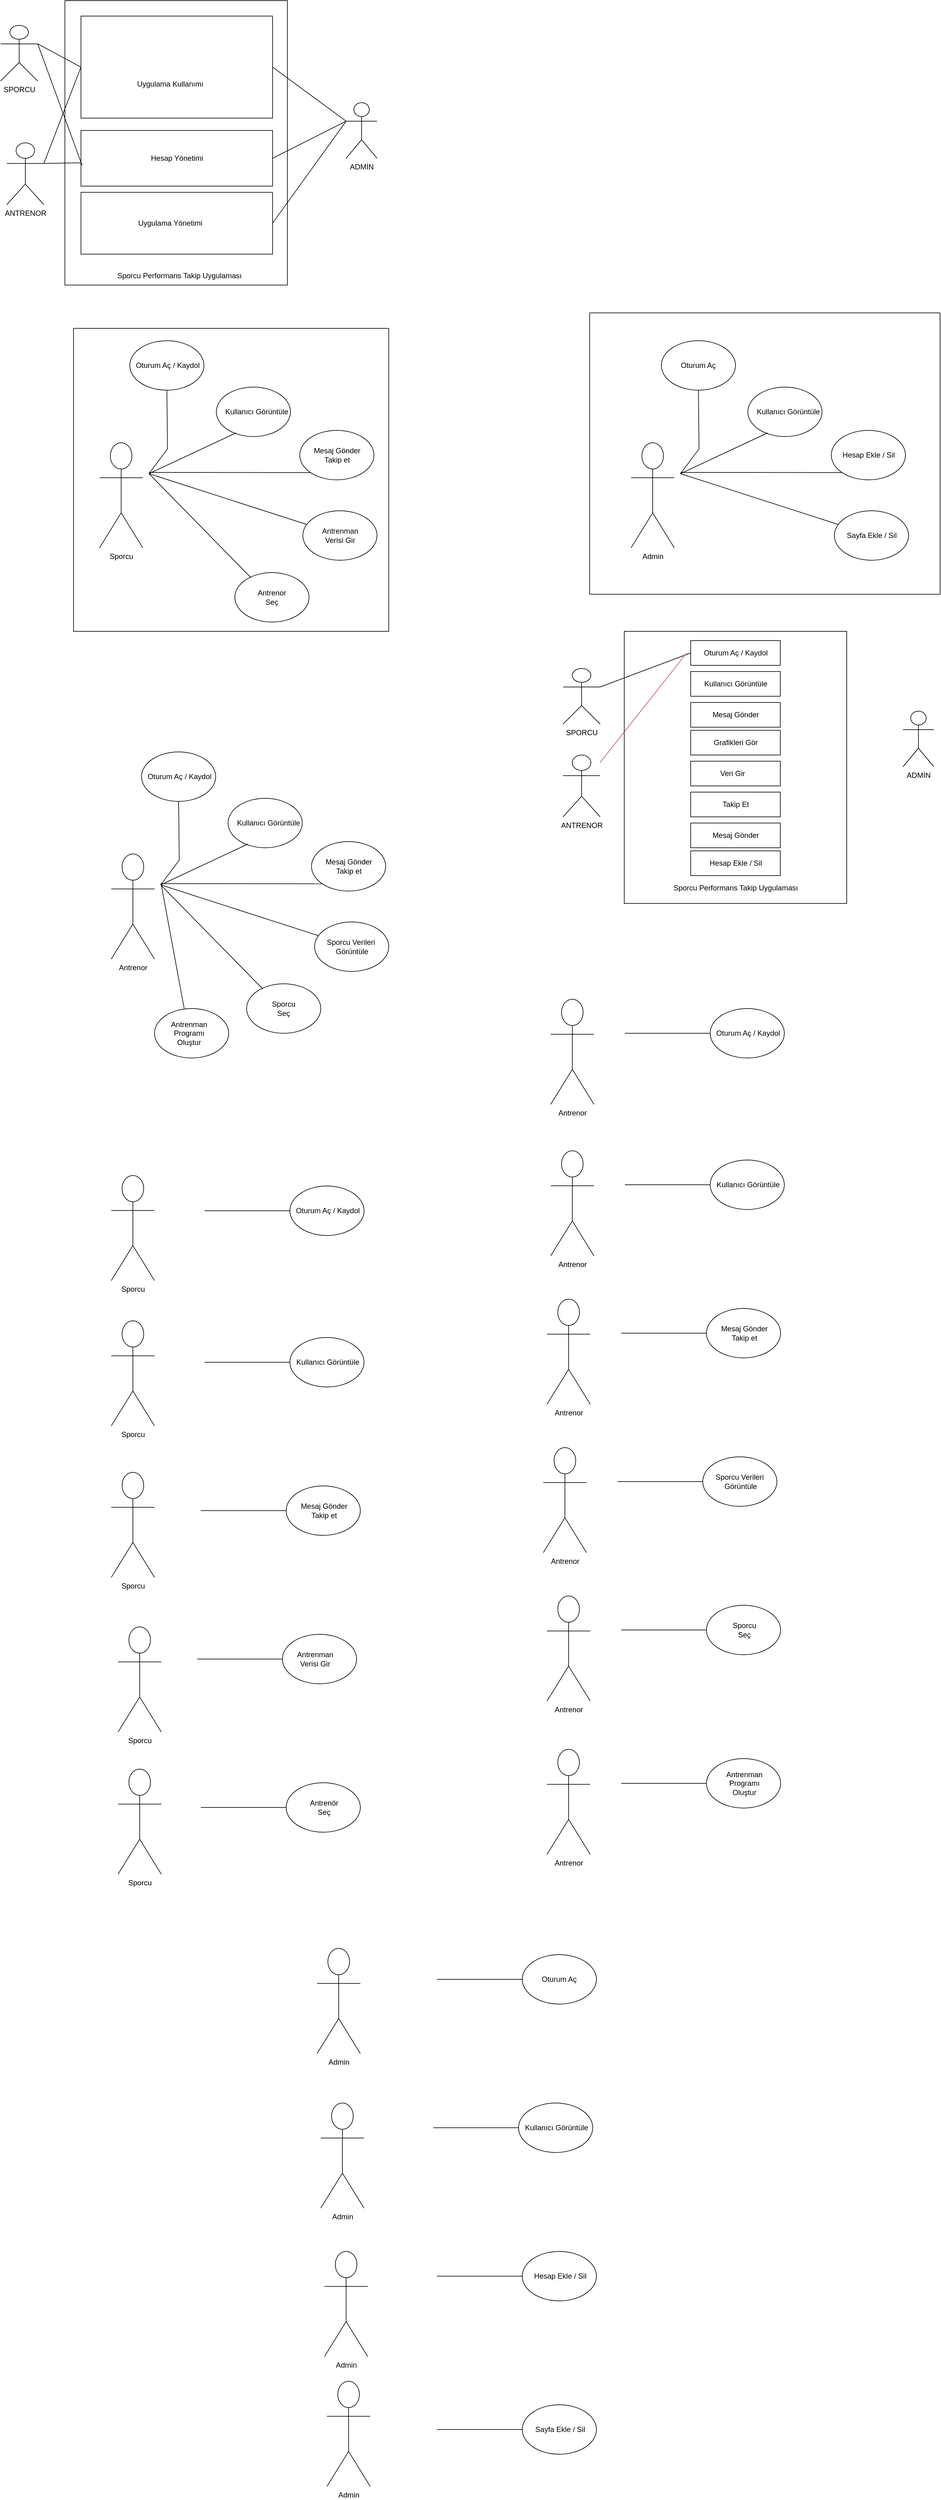 <mxfile version="24.5.2" type="github">
  <diagram name="Sayfa -1" id="F9p8h_KPN2AIbbvUdC_e">
    <mxGraphModel dx="1909" dy="964" grid="1" gridSize="10" guides="1" tooltips="1" connect="1" arrows="1" fold="1" page="1" pageScale="1" pageWidth="827" pageHeight="1169" math="0" shadow="0">
      <root>
        <mxCell id="0" />
        <mxCell id="1" parent="0" />
        <mxCell id="TQ4YY_q4qZVOCzLpH_U3-81" value="" style="ellipse;whiteSpace=wrap;html=1;" parent="1" vertex="1">
          <mxGeometry x="449" y="935" width="120" height="80" as="geometry" />
        </mxCell>
        <mxCell id="TQ4YY_q4qZVOCzLpH_U3-1" value="SPORCU" style="shape=umlActor;verticalLabelPosition=bottom;verticalAlign=top;html=1;outlineConnect=0;" parent="1" vertex="1">
          <mxGeometry x="70" y="50" width="60" height="90" as="geometry" />
        </mxCell>
        <mxCell id="TQ4YY_q4qZVOCzLpH_U3-2" value="ADMİN" style="shape=umlActor;verticalLabelPosition=bottom;verticalAlign=top;html=1;outlineConnect=0;" parent="1" vertex="1">
          <mxGeometry x="629" y="175" width="50" height="90" as="geometry" />
        </mxCell>
        <mxCell id="TQ4YY_q4qZVOCzLpH_U3-3" value="ANTRENOR" style="shape=umlActor;verticalLabelPosition=bottom;verticalAlign=top;html=1;outlineConnect=0;" parent="1" vertex="1">
          <mxGeometry x="80" y="240" width="60" height="100" as="geometry" />
        </mxCell>
        <mxCell id="TQ4YY_q4qZVOCzLpH_U3-5" value="" style="rounded=0;whiteSpace=wrap;html=1;" parent="1" vertex="1">
          <mxGeometry x="174" y="10" width="360" height="460" as="geometry" />
        </mxCell>
        <mxCell id="TQ4YY_q4qZVOCzLpH_U3-11" value="" style="rounded=0;whiteSpace=wrap;html=1;" parent="1" vertex="1">
          <mxGeometry x="200" y="320" width="310" height="100" as="geometry" />
        </mxCell>
        <mxCell id="TQ4YY_q4qZVOCzLpH_U3-13" value="Sporcu Performans Takip Uygulaması" style="text;html=1;align=center;verticalAlign=middle;resizable=0;points=[];autosize=1;strokeColor=none;fillColor=none;" parent="1" vertex="1">
          <mxGeometry x="249" y="440" width="220" height="30" as="geometry" />
        </mxCell>
        <mxCell id="TQ4YY_q4qZVOCzLpH_U3-15" value="Uygulama Yönetimi" style="text;html=1;align=center;verticalAlign=middle;resizable=0;points=[];autosize=1;strokeColor=none;fillColor=none;" parent="1" vertex="1">
          <mxGeometry x="279" y="355" width="130" height="30" as="geometry" />
        </mxCell>
        <mxCell id="TQ4YY_q4qZVOCzLpH_U3-25" value="" style="rounded=0;whiteSpace=wrap;html=1;" parent="1" vertex="1">
          <mxGeometry x="200" y="220" width="310" height="90" as="geometry" />
        </mxCell>
        <mxCell id="TQ4YY_q4qZVOCzLpH_U3-26" value="" style="rounded=0;whiteSpace=wrap;html=1;" parent="1" vertex="1">
          <mxGeometry x="200" y="35" width="310" height="165" as="geometry" />
        </mxCell>
        <mxCell id="TQ4YY_q4qZVOCzLpH_U3-31" value="Uygulama Kullanımı" style="text;html=1;align=center;verticalAlign=middle;resizable=0;points=[];autosize=1;strokeColor=none;fillColor=none;" parent="1" vertex="1">
          <mxGeometry x="279" y="130" width="130" height="30" as="geometry" />
        </mxCell>
        <mxCell id="TQ4YY_q4qZVOCzLpH_U3-32" value="Hesap Yönetimi" style="text;html=1;align=center;verticalAlign=middle;resizable=0;points=[];autosize=1;strokeColor=none;fillColor=none;" parent="1" vertex="1">
          <mxGeometry x="300" y="250" width="110" height="30" as="geometry" />
        </mxCell>
        <mxCell id="TQ4YY_q4qZVOCzLpH_U3-34" value="SPORCU" style="shape=umlActor;verticalLabelPosition=bottom;verticalAlign=top;html=1;outlineConnect=0;" parent="1" vertex="1">
          <mxGeometry x="980" y="1090" width="60" height="90" as="geometry" />
        </mxCell>
        <mxCell id="TQ4YY_q4qZVOCzLpH_U3-35" value="ADMİN" style="shape=umlActor;verticalLabelPosition=bottom;verticalAlign=top;html=1;outlineConnect=0;" parent="1" vertex="1">
          <mxGeometry x="1530" y="1159" width="50" height="90" as="geometry" />
        </mxCell>
        <mxCell id="TQ4YY_q4qZVOCzLpH_U3-36" value="ANTRENOR" style="shape=umlActor;verticalLabelPosition=bottom;verticalAlign=top;html=1;outlineConnect=0;" parent="1" vertex="1">
          <mxGeometry x="980" y="1230" width="60" height="100" as="geometry" />
        </mxCell>
        <mxCell id="TQ4YY_q4qZVOCzLpH_U3-37" value="" style="rounded=0;whiteSpace=wrap;html=1;" parent="1" vertex="1">
          <mxGeometry x="1079" y="1030" width="360" height="440" as="geometry" />
        </mxCell>
        <mxCell id="TQ4YY_q4qZVOCzLpH_U3-38" value="" style="rounded=0;whiteSpace=wrap;html=1;" parent="1" vertex="1">
          <mxGeometry x="1186.5" y="1045" width="145" height="40" as="geometry" />
        </mxCell>
        <mxCell id="TQ4YY_q4qZVOCzLpH_U3-39" value="" style="rounded=0;whiteSpace=wrap;html=1;" parent="1" vertex="1">
          <mxGeometry x="1186.5" y="1095" width="145" height="40" as="geometry" />
        </mxCell>
        <mxCell id="TQ4YY_q4qZVOCzLpH_U3-40" value="" style="rounded=0;whiteSpace=wrap;html=1;" parent="1" vertex="1">
          <mxGeometry x="1186.5" y="1145" width="145" height="40" as="geometry" />
        </mxCell>
        <mxCell id="TQ4YY_q4qZVOCzLpH_U3-41" value="" style="rounded=0;whiteSpace=wrap;html=1;" parent="1" vertex="1">
          <mxGeometry x="1186.5" y="1385" width="145" height="40" as="geometry" />
        </mxCell>
        <mxCell id="TQ4YY_q4qZVOCzLpH_U3-42" value="Sporcu Performans Takip Uygulaması" style="text;html=1;align=center;verticalAlign=middle;resizable=0;points=[];autosize=1;strokeColor=none;fillColor=none;" parent="1" vertex="1">
          <mxGeometry x="1149" y="1430" width="220" height="30" as="geometry" />
        </mxCell>
        <mxCell id="TQ4YY_q4qZVOCzLpH_U3-43" value="Hesap Ekle / Sil" style="text;html=1;align=center;verticalAlign=middle;resizable=0;points=[];autosize=1;strokeColor=none;fillColor=none;" parent="1" vertex="1">
          <mxGeometry x="1204" y="1390" width="110" height="30" as="geometry" />
        </mxCell>
        <mxCell id="TQ4YY_q4qZVOCzLpH_U3-44" value="Mesaj Gönder" style="text;html=1;align=center;verticalAlign=middle;resizable=0;points=[];autosize=1;strokeColor=none;fillColor=none;" parent="1" vertex="1">
          <mxGeometry x="1209" y="1150" width="100" height="30" as="geometry" />
        </mxCell>
        <mxCell id="TQ4YY_q4qZVOCzLpH_U3-45" value="Kullanıcı Görüntüle" style="text;html=1;align=center;verticalAlign=middle;resizable=0;points=[];autosize=1;strokeColor=none;fillColor=none;" parent="1" vertex="1">
          <mxGeometry x="1194" y="1100" width="130" height="30" as="geometry" />
        </mxCell>
        <mxCell id="TQ4YY_q4qZVOCzLpH_U3-46" value="Oturum Aç / Kaydol" style="text;html=1;align=center;verticalAlign=middle;resizable=0;points=[];autosize=1;strokeColor=none;fillColor=none;" parent="1" vertex="1">
          <mxGeometry x="1194" y="1050" width="130" height="30" as="geometry" />
        </mxCell>
        <mxCell id="TQ4YY_q4qZVOCzLpH_U3-48" value="" style="rounded=0;whiteSpace=wrap;html=1;" parent="1" vertex="1">
          <mxGeometry x="1186.5" y="1340" width="145" height="40" as="geometry" />
        </mxCell>
        <mxCell id="TQ4YY_q4qZVOCzLpH_U3-49" value="" style="rounded=0;whiteSpace=wrap;html=1;" parent="1" vertex="1">
          <mxGeometry x="1186.5" y="1290" width="145" height="40" as="geometry" />
        </mxCell>
        <mxCell id="TQ4YY_q4qZVOCzLpH_U3-50" value="" style="rounded=0;whiteSpace=wrap;html=1;" parent="1" vertex="1">
          <mxGeometry x="1186.5" y="1240" width="145" height="40" as="geometry" />
        </mxCell>
        <mxCell id="TQ4YY_q4qZVOCzLpH_U3-51" value="" style="rounded=0;whiteSpace=wrap;html=1;" parent="1" vertex="1">
          <mxGeometry x="1186.5" y="1190" width="145" height="40" as="geometry" />
        </mxCell>
        <mxCell id="TQ4YY_q4qZVOCzLpH_U3-52" value="Grafikleri Gör" style="text;html=1;align=center;verticalAlign=middle;resizable=0;points=[];autosize=1;strokeColor=none;fillColor=none;" parent="1" vertex="1">
          <mxGeometry x="1214" y="1195" width="90" height="30" as="geometry" />
        </mxCell>
        <mxCell id="TQ4YY_q4qZVOCzLpH_U3-53" value="Veri Gir" style="text;html=1;align=center;verticalAlign=middle;resizable=0;points=[];autosize=1;strokeColor=none;fillColor=none;" parent="1" vertex="1">
          <mxGeometry x="1224" y="1245" width="60" height="30" as="geometry" />
        </mxCell>
        <mxCell id="TQ4YY_q4qZVOCzLpH_U3-54" value="Takip Et" style="text;html=1;align=center;verticalAlign=middle;resizable=0;points=[];autosize=1;strokeColor=none;fillColor=none;" parent="1" vertex="1">
          <mxGeometry x="1224" y="1295" width="70" height="30" as="geometry" />
        </mxCell>
        <mxCell id="TQ4YY_q4qZVOCzLpH_U3-55" value="Mesaj Gönder" style="text;html=1;align=center;verticalAlign=middle;resizable=0;points=[];autosize=1;strokeColor=none;fillColor=none;" parent="1" vertex="1">
          <mxGeometry x="1209" y="1345" width="100" height="30" as="geometry" />
        </mxCell>
        <mxCell id="TQ4YY_q4qZVOCzLpH_U3-58" value="" style="endArrow=none;html=1;rounded=0;exitX=0;exitY=0.333;exitDx=0;exitDy=0;exitPerimeter=0;entryX=1;entryY=0.5;entryDx=0;entryDy=0;" parent="1" source="TQ4YY_q4qZVOCzLpH_U3-2" target="TQ4YY_q4qZVOCzLpH_U3-26" edge="1">
          <mxGeometry width="50" height="50" relative="1" as="geometry">
            <mxPoint x="680" y="270" as="sourcePoint" />
            <mxPoint x="730" y="220" as="targetPoint" />
          </mxGeometry>
        </mxCell>
        <mxCell id="TQ4YY_q4qZVOCzLpH_U3-63" value="" style="endArrow=none;html=1;rounded=0;exitX=0;exitY=0.333;exitDx=0;exitDy=0;exitPerimeter=0;entryX=1;entryY=0.5;entryDx=0;entryDy=0;" parent="1" source="TQ4YY_q4qZVOCzLpH_U3-2" target="TQ4YY_q4qZVOCzLpH_U3-25" edge="1">
          <mxGeometry width="50" height="50" relative="1" as="geometry">
            <mxPoint x="690" y="280" as="sourcePoint" />
            <mxPoint x="740" y="230" as="targetPoint" />
          </mxGeometry>
        </mxCell>
        <mxCell id="TQ4YY_q4qZVOCzLpH_U3-64" value="" style="endArrow=none;html=1;rounded=0;exitX=0;exitY=0.333;exitDx=0;exitDy=0;exitPerimeter=0;entryX=1;entryY=0.5;entryDx=0;entryDy=0;" parent="1" source="TQ4YY_q4qZVOCzLpH_U3-2" target="TQ4YY_q4qZVOCzLpH_U3-11" edge="1">
          <mxGeometry width="50" height="50" relative="1" as="geometry">
            <mxPoint x="700" y="290" as="sourcePoint" />
            <mxPoint x="750" y="240" as="targetPoint" />
          </mxGeometry>
        </mxCell>
        <mxCell id="TQ4YY_q4qZVOCzLpH_U3-65" value="" style="endArrow=none;html=1;rounded=0;exitX=1;exitY=0.333;exitDx=0;exitDy=0;exitPerimeter=0;entryX=0;entryY=0.5;entryDx=0;entryDy=0;" parent="1" source="TQ4YY_q4qZVOCzLpH_U3-1" target="TQ4YY_q4qZVOCzLpH_U3-26" edge="1">
          <mxGeometry width="50" height="50" relative="1" as="geometry">
            <mxPoint x="710" y="300" as="sourcePoint" />
            <mxPoint x="760" y="250" as="targetPoint" />
          </mxGeometry>
        </mxCell>
        <mxCell id="TQ4YY_q4qZVOCzLpH_U3-66" value="" style="endArrow=none;html=1;rounded=0;exitX=1;exitY=0.333;exitDx=0;exitDy=0;exitPerimeter=0;entryX=-0.001;entryY=0.582;entryDx=0;entryDy=0;entryPerimeter=0;" parent="1" source="TQ4YY_q4qZVOCzLpH_U3-3" target="TQ4YY_q4qZVOCzLpH_U3-25" edge="1">
          <mxGeometry width="50" height="50" relative="1" as="geometry">
            <mxPoint x="720" y="310" as="sourcePoint" />
            <mxPoint x="770" y="260" as="targetPoint" />
          </mxGeometry>
        </mxCell>
        <mxCell id="TQ4YY_q4qZVOCzLpH_U3-67" value="" style="endArrow=none;html=1;rounded=0;exitX=1;exitY=0.333;exitDx=0;exitDy=0;exitPerimeter=0;entryX=0;entryY=0.5;entryDx=0;entryDy=0;" parent="1" source="TQ4YY_q4qZVOCzLpH_U3-3" target="TQ4YY_q4qZVOCzLpH_U3-26" edge="1">
          <mxGeometry width="50" height="50" relative="1" as="geometry">
            <mxPoint x="730" y="320" as="sourcePoint" />
            <mxPoint x="780" y="270" as="targetPoint" />
          </mxGeometry>
        </mxCell>
        <mxCell id="TQ4YY_q4qZVOCzLpH_U3-68" value="" style="endArrow=none;html=1;rounded=0;exitX=1;exitY=0.333;exitDx=0;exitDy=0;exitPerimeter=0;entryX=0.006;entryY=0.627;entryDx=0;entryDy=0;entryPerimeter=0;" parent="1" source="TQ4YY_q4qZVOCzLpH_U3-1" target="TQ4YY_q4qZVOCzLpH_U3-25" edge="1">
          <mxGeometry width="50" height="50" relative="1" as="geometry">
            <mxPoint x="740" y="330" as="sourcePoint" />
            <mxPoint x="790" y="280" as="targetPoint" />
          </mxGeometry>
        </mxCell>
        <mxCell id="TQ4YY_q4qZVOCzLpH_U3-71" value="Sporcu" style="shape=umlActor;verticalLabelPosition=bottom;verticalAlign=top;html=1;outlineConnect=0;" parent="1" vertex="1">
          <mxGeometry x="230" y="725" width="70" height="170" as="geometry" />
        </mxCell>
        <mxCell id="TQ4YY_q4qZVOCzLpH_U3-72" value="" style="ellipse;whiteSpace=wrap;html=1;" parent="1" vertex="1">
          <mxGeometry x="419" y="635" width="120" height="80" as="geometry" />
        </mxCell>
        <mxCell id="TQ4YY_q4qZVOCzLpH_U3-73" value="" style="ellipse;whiteSpace=wrap;html=1;" parent="1" vertex="1">
          <mxGeometry x="559" y="835" width="120" height="80" as="geometry" />
        </mxCell>
        <mxCell id="TQ4YY_q4qZVOCzLpH_U3-74" value="" style="ellipse;whiteSpace=wrap;html=1;" parent="1" vertex="1">
          <mxGeometry x="279" y="560" width="120" height="80" as="geometry" />
        </mxCell>
        <mxCell id="TQ4YY_q4qZVOCzLpH_U3-75" value="" style="ellipse;whiteSpace=wrap;html=1;" parent="1" vertex="1">
          <mxGeometry x="554" y="705" width="120" height="80" as="geometry" />
        </mxCell>
        <mxCell id="TQ4YY_q4qZVOCzLpH_U3-85" value="" style="endArrow=none;html=1;rounded=0;entryX=0.5;entryY=1;entryDx=0;entryDy=0;" parent="1" target="TQ4YY_q4qZVOCzLpH_U3-74" edge="1">
          <mxGeometry width="50" height="50" relative="1" as="geometry">
            <mxPoint x="310" y="775" as="sourcePoint" />
            <mxPoint x="360" y="645" as="targetPoint" />
            <Array as="points">
              <mxPoint x="340" y="735" />
            </Array>
          </mxGeometry>
        </mxCell>
        <mxCell id="TQ4YY_q4qZVOCzLpH_U3-86" value="" style="endArrow=none;html=1;rounded=0;entryX=0.268;entryY=0.925;entryDx=0;entryDy=0;entryPerimeter=0;" parent="1" target="TQ4YY_q4qZVOCzLpH_U3-72" edge="1">
          <mxGeometry width="50" height="50" relative="1" as="geometry">
            <mxPoint x="310" y="775" as="sourcePoint" />
            <mxPoint x="500" y="795" as="targetPoint" />
          </mxGeometry>
        </mxCell>
        <mxCell id="TQ4YY_q4qZVOCzLpH_U3-87" value="" style="endArrow=none;html=1;rounded=0;entryX=0;entryY=1;entryDx=0;entryDy=0;" parent="1" target="TQ4YY_q4qZVOCzLpH_U3-75" edge="1">
          <mxGeometry width="50" height="50" relative="1" as="geometry">
            <mxPoint x="310" y="773" as="sourcePoint" />
            <mxPoint x="510" y="805" as="targetPoint" />
          </mxGeometry>
        </mxCell>
        <mxCell id="TQ4YY_q4qZVOCzLpH_U3-88" value="" style="endArrow=none;html=1;rounded=0;entryX=0.048;entryY=0.275;entryDx=0;entryDy=0;entryPerimeter=0;" parent="1" target="TQ4YY_q4qZVOCzLpH_U3-73" edge="1">
          <mxGeometry width="50" height="50" relative="1" as="geometry">
            <mxPoint x="310" y="775" as="sourcePoint" />
            <mxPoint x="520" y="815" as="targetPoint" />
          </mxGeometry>
        </mxCell>
        <mxCell id="TQ4YY_q4qZVOCzLpH_U3-89" value="" style="endArrow=none;html=1;rounded=0;entryX=0.218;entryY=0.105;entryDx=0;entryDy=0;entryPerimeter=0;" parent="1" target="TQ4YY_q4qZVOCzLpH_U3-81" edge="1">
          <mxGeometry width="50" height="50" relative="1" as="geometry">
            <mxPoint x="310" y="775" as="sourcePoint" />
            <mxPoint x="530" y="825" as="targetPoint" />
          </mxGeometry>
        </mxCell>
        <mxCell id="TQ4YY_q4qZVOCzLpH_U3-90" value="Oturum Aç / Kaydol" style="text;html=1;align=center;verticalAlign=middle;resizable=0;points=[];autosize=1;strokeColor=none;fillColor=none;" parent="1" vertex="1">
          <mxGeometry x="275" y="585" width="130" height="30" as="geometry" />
        </mxCell>
        <mxCell id="TQ4YY_q4qZVOCzLpH_U3-91" value="Kullanıcı Görüntüle" style="text;html=1;align=center;verticalAlign=middle;resizable=0;points=[];autosize=1;strokeColor=none;fillColor=none;" parent="1" vertex="1">
          <mxGeometry x="419" y="660" width="130" height="30" as="geometry" />
        </mxCell>
        <mxCell id="TQ4YY_q4qZVOCzLpH_U3-92" value="Mesaj Gönder&lt;div&gt;Takip et&lt;/div&gt;" style="text;html=1;align=center;verticalAlign=middle;resizable=0;points=[];autosize=1;strokeColor=none;fillColor=none;" parent="1" vertex="1">
          <mxGeometry x="564" y="725" width="100" height="40" as="geometry" />
        </mxCell>
        <mxCell id="TQ4YY_q4qZVOCzLpH_U3-93" value="&lt;div data-sider-select-id=&quot;3e3904bb-3e57-48af-86de-5b4dbb891e42&quot;&gt;Antrenman&lt;/div&gt;Verisi Gir" style="text;html=1;align=center;verticalAlign=middle;resizable=0;points=[];autosize=1;strokeColor=none;fillColor=none;" parent="1" vertex="1">
          <mxGeometry x="579" y="855" width="80" height="40" as="geometry" />
        </mxCell>
        <mxCell id="TQ4YY_q4qZVOCzLpH_U3-95" value="Antrenor Seç" style="text;html=1;align=center;verticalAlign=middle;whiteSpace=wrap;rounded=0;" parent="1" vertex="1">
          <mxGeometry x="479" y="960" width="60" height="30" as="geometry" />
        </mxCell>
        <mxCell id="TQ4YY_q4qZVOCzLpH_U3-117" value="" style="ellipse;whiteSpace=wrap;html=1;" parent="1" vertex="1">
          <mxGeometry x="468" y="1600" width="120" height="80" as="geometry" />
        </mxCell>
        <mxCell id="TQ4YY_q4qZVOCzLpH_U3-118" value="Antrenor" style="shape=umlActor;verticalLabelPosition=bottom;verticalAlign=top;html=1;outlineConnect=0;" parent="1" vertex="1">
          <mxGeometry x="249" y="1390" width="70" height="170" as="geometry" />
        </mxCell>
        <mxCell id="TQ4YY_q4qZVOCzLpH_U3-119" value="" style="ellipse;whiteSpace=wrap;html=1;" parent="1" vertex="1">
          <mxGeometry x="438" y="1300" width="120" height="80" as="geometry" />
        </mxCell>
        <mxCell id="TQ4YY_q4qZVOCzLpH_U3-120" value="" style="ellipse;whiteSpace=wrap;html=1;" parent="1" vertex="1">
          <mxGeometry x="578" y="1500" width="120" height="80" as="geometry" />
        </mxCell>
        <mxCell id="TQ4YY_q4qZVOCzLpH_U3-121" value="" style="ellipse;whiteSpace=wrap;html=1;" parent="1" vertex="1">
          <mxGeometry x="298" y="1225" width="120" height="80" as="geometry" />
        </mxCell>
        <mxCell id="TQ4YY_q4qZVOCzLpH_U3-122" value="" style="ellipse;whiteSpace=wrap;html=1;" parent="1" vertex="1">
          <mxGeometry x="573" y="1370" width="120" height="80" as="geometry" />
        </mxCell>
        <mxCell id="TQ4YY_q4qZVOCzLpH_U3-123" value="" style="endArrow=none;html=1;rounded=0;entryX=0.5;entryY=1;entryDx=0;entryDy=0;" parent="1" target="TQ4YY_q4qZVOCzLpH_U3-121" edge="1">
          <mxGeometry width="50" height="50" relative="1" as="geometry">
            <mxPoint x="329" y="1440" as="sourcePoint" />
            <mxPoint x="379" y="1310" as="targetPoint" />
            <Array as="points">
              <mxPoint x="359" y="1400" />
            </Array>
          </mxGeometry>
        </mxCell>
        <mxCell id="TQ4YY_q4qZVOCzLpH_U3-124" value="" style="endArrow=none;html=1;rounded=0;entryX=0.268;entryY=0.925;entryDx=0;entryDy=0;entryPerimeter=0;" parent="1" target="TQ4YY_q4qZVOCzLpH_U3-119" edge="1">
          <mxGeometry width="50" height="50" relative="1" as="geometry">
            <mxPoint x="329" y="1440" as="sourcePoint" />
            <mxPoint x="519" y="1460" as="targetPoint" />
          </mxGeometry>
        </mxCell>
        <mxCell id="TQ4YY_q4qZVOCzLpH_U3-125" value="" style="endArrow=none;html=1;rounded=0;entryX=0;entryY=1;entryDx=0;entryDy=0;" parent="1" target="TQ4YY_q4qZVOCzLpH_U3-122" edge="1">
          <mxGeometry width="50" height="50" relative="1" as="geometry">
            <mxPoint x="329" y="1438" as="sourcePoint" />
            <mxPoint x="529" y="1470" as="targetPoint" />
          </mxGeometry>
        </mxCell>
        <mxCell id="TQ4YY_q4qZVOCzLpH_U3-126" value="" style="endArrow=none;html=1;rounded=0;entryX=0.048;entryY=0.275;entryDx=0;entryDy=0;entryPerimeter=0;" parent="1" target="TQ4YY_q4qZVOCzLpH_U3-120" edge="1">
          <mxGeometry width="50" height="50" relative="1" as="geometry">
            <mxPoint x="329" y="1440" as="sourcePoint" />
            <mxPoint x="539" y="1480" as="targetPoint" />
          </mxGeometry>
        </mxCell>
        <mxCell id="TQ4YY_q4qZVOCzLpH_U3-127" value="" style="endArrow=none;html=1;rounded=0;entryX=0.218;entryY=0.105;entryDx=0;entryDy=0;entryPerimeter=0;" parent="1" target="TQ4YY_q4qZVOCzLpH_U3-117" edge="1">
          <mxGeometry width="50" height="50" relative="1" as="geometry">
            <mxPoint x="329" y="1440" as="sourcePoint" />
            <mxPoint x="549" y="1490" as="targetPoint" />
          </mxGeometry>
        </mxCell>
        <mxCell id="TQ4YY_q4qZVOCzLpH_U3-128" value="Oturum Aç / Kaydol" style="text;html=1;align=center;verticalAlign=middle;resizable=0;points=[];autosize=1;strokeColor=none;fillColor=none;" parent="1" vertex="1">
          <mxGeometry x="294" y="1250" width="130" height="30" as="geometry" />
        </mxCell>
        <mxCell id="TQ4YY_q4qZVOCzLpH_U3-129" value="Kullanıcı Görüntüle" style="text;html=1;align=center;verticalAlign=middle;resizable=0;points=[];autosize=1;strokeColor=none;fillColor=none;" parent="1" vertex="1">
          <mxGeometry x="438" y="1325" width="130" height="30" as="geometry" />
        </mxCell>
        <mxCell id="TQ4YY_q4qZVOCzLpH_U3-130" value="Mesaj Gönder&lt;div&gt;Takip et&lt;/div&gt;" style="text;html=1;align=center;verticalAlign=middle;resizable=0;points=[];autosize=1;strokeColor=none;fillColor=none;" parent="1" vertex="1">
          <mxGeometry x="583" y="1390" width="100" height="40" as="geometry" />
        </mxCell>
        <mxCell id="TQ4YY_q4qZVOCzLpH_U3-131" value="Sporcu Verileri&amp;nbsp;&lt;div&gt;Görüntüle&lt;div data-sider-select-id=&quot;bcd7e068-5583-4f03-8525-5e24136dc2b0&quot;&gt;&lt;/div&gt;&lt;/div&gt;" style="text;html=1;align=center;verticalAlign=middle;resizable=0;points=[];autosize=1;strokeColor=none;fillColor=none;" parent="1" vertex="1">
          <mxGeometry x="588" y="1520" width="100" height="40" as="geometry" />
        </mxCell>
        <mxCell id="TQ4YY_q4qZVOCzLpH_U3-132" value="Sporcu Seç" style="text;html=1;align=center;verticalAlign=middle;whiteSpace=wrap;rounded=0;" parent="1" vertex="1">
          <mxGeometry x="498" y="1625" width="60" height="30" as="geometry" />
        </mxCell>
        <mxCell id="TQ4YY_q4qZVOCzLpH_U3-134" value="Admin" style="shape=umlActor;verticalLabelPosition=bottom;verticalAlign=top;html=1;outlineConnect=0;" parent="1" vertex="1">
          <mxGeometry x="1090" y="725" width="70" height="170" as="geometry" />
        </mxCell>
        <mxCell id="TQ4YY_q4qZVOCzLpH_U3-135" value="" style="ellipse;whiteSpace=wrap;html=1;" parent="1" vertex="1">
          <mxGeometry x="1279" y="635" width="120" height="80" as="geometry" />
        </mxCell>
        <mxCell id="TQ4YY_q4qZVOCzLpH_U3-136" value="" style="ellipse;whiteSpace=wrap;html=1;" parent="1" vertex="1">
          <mxGeometry x="1419" y="835" width="120" height="80" as="geometry" />
        </mxCell>
        <mxCell id="TQ4YY_q4qZVOCzLpH_U3-137" value="" style="ellipse;whiteSpace=wrap;html=1;" parent="1" vertex="1">
          <mxGeometry x="1139" y="560" width="120" height="80" as="geometry" />
        </mxCell>
        <mxCell id="TQ4YY_q4qZVOCzLpH_U3-138" value="" style="ellipse;whiteSpace=wrap;html=1;" parent="1" vertex="1">
          <mxGeometry x="1414" y="705" width="120" height="80" as="geometry" />
        </mxCell>
        <mxCell id="TQ4YY_q4qZVOCzLpH_U3-139" value="" style="endArrow=none;html=1;rounded=0;entryX=0.5;entryY=1;entryDx=0;entryDy=0;" parent="1" target="TQ4YY_q4qZVOCzLpH_U3-137" edge="1">
          <mxGeometry width="50" height="50" relative="1" as="geometry">
            <mxPoint x="1170" y="775" as="sourcePoint" />
            <mxPoint x="1220" y="645" as="targetPoint" />
            <Array as="points">
              <mxPoint x="1200" y="735" />
            </Array>
          </mxGeometry>
        </mxCell>
        <mxCell id="TQ4YY_q4qZVOCzLpH_U3-140" value="" style="endArrow=none;html=1;rounded=0;entryX=0.268;entryY=0.925;entryDx=0;entryDy=0;entryPerimeter=0;" parent="1" target="TQ4YY_q4qZVOCzLpH_U3-135" edge="1">
          <mxGeometry width="50" height="50" relative="1" as="geometry">
            <mxPoint x="1170" y="775" as="sourcePoint" />
            <mxPoint x="1360" y="795" as="targetPoint" />
          </mxGeometry>
        </mxCell>
        <mxCell id="TQ4YY_q4qZVOCzLpH_U3-141" value="" style="endArrow=none;html=1;rounded=0;entryX=0;entryY=1;entryDx=0;entryDy=0;" parent="1" target="TQ4YY_q4qZVOCzLpH_U3-138" edge="1">
          <mxGeometry width="50" height="50" relative="1" as="geometry">
            <mxPoint x="1170" y="773" as="sourcePoint" />
            <mxPoint x="1370" y="805" as="targetPoint" />
          </mxGeometry>
        </mxCell>
        <mxCell id="TQ4YY_q4qZVOCzLpH_U3-142" value="" style="endArrow=none;html=1;rounded=0;entryX=0.048;entryY=0.275;entryDx=0;entryDy=0;entryPerimeter=0;" parent="1" target="TQ4YY_q4qZVOCzLpH_U3-136" edge="1">
          <mxGeometry width="50" height="50" relative="1" as="geometry">
            <mxPoint x="1170" y="775" as="sourcePoint" />
            <mxPoint x="1380" y="815" as="targetPoint" />
          </mxGeometry>
        </mxCell>
        <mxCell id="TQ4YY_q4qZVOCzLpH_U3-144" value="Oturum Aç&amp;nbsp;" style="text;html=1;align=center;verticalAlign=middle;resizable=0;points=[];autosize=1;strokeColor=none;fillColor=none;" parent="1" vertex="1">
          <mxGeometry x="1160" y="585" width="80" height="30" as="geometry" />
        </mxCell>
        <mxCell id="TQ4YY_q4qZVOCzLpH_U3-145" value="Kullanıcı Görüntüle" style="text;html=1;align=center;verticalAlign=middle;resizable=0;points=[];autosize=1;strokeColor=none;fillColor=none;" parent="1" vertex="1">
          <mxGeometry x="1279" y="660" width="130" height="30" as="geometry" />
        </mxCell>
        <mxCell id="TQ4YY_q4qZVOCzLpH_U3-146" value="Hesap Ekle / Sil" style="text;html=1;align=center;verticalAlign=middle;resizable=0;points=[];autosize=1;strokeColor=none;fillColor=none;" parent="1" vertex="1">
          <mxGeometry x="1419" y="730" width="110" height="30" as="geometry" />
        </mxCell>
        <mxCell id="TQ4YY_q4qZVOCzLpH_U3-149" value="" style="ellipse;whiteSpace=wrap;html=1;" parent="1" vertex="1">
          <mxGeometry x="319" y="1640" width="120" height="80" as="geometry" />
        </mxCell>
        <mxCell id="TQ4YY_q4qZVOCzLpH_U3-150" value="" style="endArrow=none;html=1;rounded=0;exitX=0.4;exitY=-0.001;exitDx=0;exitDy=0;exitPerimeter=0;" parent="1" source="TQ4YY_q4qZVOCzLpH_U3-149" edge="1">
          <mxGeometry width="50" height="50" relative="1" as="geometry">
            <mxPoint x="420" y="1480" as="sourcePoint" />
            <mxPoint x="330" y="1440" as="targetPoint" />
          </mxGeometry>
        </mxCell>
        <mxCell id="TQ4YY_q4qZVOCzLpH_U3-153" value="Antrenman Programı Oluştur" style="text;html=1;align=center;verticalAlign=middle;whiteSpace=wrap;rounded=0;" parent="1" vertex="1">
          <mxGeometry x="345" y="1665" width="60" height="30" as="geometry" />
        </mxCell>
        <mxCell id="TQ4YY_q4qZVOCzLpH_U3-156" value="Sayfa Ekle / Sil" style="text;html=1;align=center;verticalAlign=middle;resizable=0;points=[];autosize=1;strokeColor=none;fillColor=none;" parent="1" vertex="1">
          <mxGeometry x="1429" y="860" width="100" height="30" as="geometry" />
        </mxCell>
        <mxCell id="uS2kP-R8Upkv7Lsalodd-1" value="Antrenor" style="shape=umlActor;verticalLabelPosition=bottom;verticalAlign=top;html=1;outlineConnect=0;" parent="1" vertex="1">
          <mxGeometry x="960" y="1625" width="70" height="170" as="geometry" />
        </mxCell>
        <mxCell id="uS2kP-R8Upkv7Lsalodd-2" value="" style="endArrow=none;html=1;rounded=0;" parent="1" edge="1">
          <mxGeometry width="50" height="50" relative="1" as="geometry">
            <mxPoint x="1080" y="1680" as="sourcePoint" />
            <mxPoint x="1230" y="1680" as="targetPoint" />
          </mxGeometry>
        </mxCell>
        <mxCell id="uS2kP-R8Upkv7Lsalodd-3" value="" style="ellipse;whiteSpace=wrap;html=1;" parent="1" vertex="1">
          <mxGeometry x="1218" y="1640" width="120" height="80" as="geometry" />
        </mxCell>
        <mxCell id="uS2kP-R8Upkv7Lsalodd-4" value="Oturum Aç / Kaydol" style="text;html=1;align=center;verticalAlign=middle;resizable=0;points=[];autosize=1;" parent="1" vertex="1">
          <mxGeometry x="1214" y="1665" width="130" height="30" as="geometry" />
        </mxCell>
        <mxCell id="uS2kP-R8Upkv7Lsalodd-5" value="Antrenor" style="shape=umlActor;verticalLabelPosition=bottom;verticalAlign=top;html=1;outlineConnect=0;" parent="1" vertex="1">
          <mxGeometry x="960" y="1870" width="70" height="170" as="geometry" />
        </mxCell>
        <mxCell id="uS2kP-R8Upkv7Lsalodd-6" value="" style="endArrow=none;html=1;rounded=0;" parent="1" edge="1">
          <mxGeometry width="50" height="50" relative="1" as="geometry">
            <mxPoint x="1080" y="1925" as="sourcePoint" />
            <mxPoint x="1230" y="1925" as="targetPoint" />
          </mxGeometry>
        </mxCell>
        <mxCell id="uS2kP-R8Upkv7Lsalodd-7" value="" style="ellipse;whiteSpace=wrap;html=1;" parent="1" vertex="1">
          <mxGeometry x="1218" y="1885" width="120" height="80" as="geometry" />
        </mxCell>
        <mxCell id="uS2kP-R8Upkv7Lsalodd-8" value="Kullanıcı Görüntüle" style="text;html=1;align=center;verticalAlign=middle;resizable=0;points=[];autosize=1;strokeColor=none;fillColor=none;" parent="1" vertex="1">
          <mxGeometry x="1214" y="1910" width="130" height="30" as="geometry" />
        </mxCell>
        <mxCell id="uS2kP-R8Upkv7Lsalodd-25" value="Antrenor" style="shape=umlActor;verticalLabelPosition=bottom;verticalAlign=top;html=1;outlineConnect=0;" parent="1" vertex="1">
          <mxGeometry x="954" y="2110" width="70" height="170" as="geometry" />
        </mxCell>
        <mxCell id="uS2kP-R8Upkv7Lsalodd-26" value="" style="endArrow=none;html=1;rounded=0;" parent="1" edge="1">
          <mxGeometry width="50" height="50" relative="1" as="geometry">
            <mxPoint x="1074" y="2165" as="sourcePoint" />
            <mxPoint x="1224" y="2165" as="targetPoint" />
          </mxGeometry>
        </mxCell>
        <mxCell id="uS2kP-R8Upkv7Lsalodd-27" value="" style="ellipse;whiteSpace=wrap;html=1;" parent="1" vertex="1">
          <mxGeometry x="1212" y="2125" width="120" height="80" as="geometry" />
        </mxCell>
        <mxCell id="uS2kP-R8Upkv7Lsalodd-28" value="Mesaj Gönder&lt;div&gt;Takip et&lt;/div&gt;" style="text;html=1;align=center;verticalAlign=middle;resizable=0;points=[];autosize=1;strokeColor=none;fillColor=none;" parent="1" vertex="1">
          <mxGeometry x="1223" y="2145" width="100" height="40" as="geometry" />
        </mxCell>
        <mxCell id="uS2kP-R8Upkv7Lsalodd-29" value="Antrenor" style="shape=umlActor;verticalLabelPosition=bottom;verticalAlign=top;html=1;outlineConnect=0;" parent="1" vertex="1">
          <mxGeometry x="948" y="2350" width="70" height="170" as="geometry" />
        </mxCell>
        <mxCell id="uS2kP-R8Upkv7Lsalodd-30" value="" style="endArrow=none;html=1;rounded=0;" parent="1" edge="1">
          <mxGeometry width="50" height="50" relative="1" as="geometry">
            <mxPoint x="1068" y="2405" as="sourcePoint" />
            <mxPoint x="1218" y="2405" as="targetPoint" />
          </mxGeometry>
        </mxCell>
        <mxCell id="uS2kP-R8Upkv7Lsalodd-31" value="" style="ellipse;whiteSpace=wrap;html=1;" parent="1" vertex="1">
          <mxGeometry x="1206" y="2365" width="120" height="80" as="geometry" />
        </mxCell>
        <mxCell id="uS2kP-R8Upkv7Lsalodd-32" value="Sporcu Verileri&amp;nbsp;&lt;div&gt;Görüntüle&lt;/div&gt;" style="text;html=1;align=center;verticalAlign=middle;resizable=0;points=[];autosize=1;strokeColor=none;fillColor=none;" parent="1" vertex="1">
          <mxGeometry x="1217" y="2385" width="100" height="40" as="geometry" />
        </mxCell>
        <mxCell id="uS2kP-R8Upkv7Lsalodd-33" value="Antrenor" style="shape=umlActor;verticalLabelPosition=bottom;verticalAlign=top;html=1;outlineConnect=0;" parent="1" vertex="1">
          <mxGeometry x="954" y="2590" width="70" height="170" as="geometry" />
        </mxCell>
        <mxCell id="uS2kP-R8Upkv7Lsalodd-34" value="" style="endArrow=none;html=1;rounded=0;" parent="1" edge="1">
          <mxGeometry width="50" height="50" relative="1" as="geometry">
            <mxPoint x="1074" y="2645" as="sourcePoint" />
            <mxPoint x="1224" y="2645" as="targetPoint" />
          </mxGeometry>
        </mxCell>
        <mxCell id="uS2kP-R8Upkv7Lsalodd-35" value="" style="ellipse;whiteSpace=wrap;html=1;" parent="1" vertex="1">
          <mxGeometry x="1212" y="2605" width="120" height="80" as="geometry" />
        </mxCell>
        <mxCell id="uS2kP-R8Upkv7Lsalodd-36" value="&lt;span style=&quot;text-wrap: wrap;&quot;&gt;Sporcu Seç&lt;/span&gt;" style="text;html=1;align=center;verticalAlign=middle;resizable=0;points=[];autosize=1;strokeColor=none;fillColor=none;" parent="1" vertex="1">
          <mxGeometry x="1228" y="2630" width="90" height="30" as="geometry" />
        </mxCell>
        <mxCell id="uS2kP-R8Upkv7Lsalodd-37" value="Antrenor" style="shape=umlActor;verticalLabelPosition=bottom;verticalAlign=top;html=1;outlineConnect=0;" parent="1" vertex="1">
          <mxGeometry x="954" y="2838" width="70" height="170" as="geometry" />
        </mxCell>
        <mxCell id="uS2kP-R8Upkv7Lsalodd-38" value="" style="endArrow=none;html=1;rounded=0;" parent="1" edge="1">
          <mxGeometry width="50" height="50" relative="1" as="geometry">
            <mxPoint x="1074" y="2893" as="sourcePoint" />
            <mxPoint x="1224" y="2893" as="targetPoint" />
          </mxGeometry>
        </mxCell>
        <mxCell id="uS2kP-R8Upkv7Lsalodd-39" value="" style="ellipse;whiteSpace=wrap;html=1;" parent="1" vertex="1">
          <mxGeometry x="1212" y="2853" width="120" height="80" as="geometry" />
        </mxCell>
        <mxCell id="uS2kP-R8Upkv7Lsalodd-40" value="&lt;span style=&quot;text-wrap: wrap;&quot;&gt;Antrenman Programı Oluştur&lt;/span&gt;" style="text;html=1;align=center;verticalAlign=middle;resizable=0;points=[];autosize=1;strokeColor=none;fillColor=none;" parent="1" vertex="1">
          <mxGeometry x="1183" y="2878" width="180" height="30" as="geometry" />
        </mxCell>
        <mxCell id="uS2kP-R8Upkv7Lsalodd-43" value="Sporcu" style="shape=umlActor;verticalLabelPosition=bottom;verticalAlign=top;html=1;outlineConnect=0;" parent="1" vertex="1">
          <mxGeometry x="260" y="2640" width="70" height="170" as="geometry" />
        </mxCell>
        <mxCell id="uS2kP-R8Upkv7Lsalodd-44" value="Sporcu" style="shape=umlActor;verticalLabelPosition=bottom;verticalAlign=top;html=1;outlineConnect=0;" parent="1" vertex="1">
          <mxGeometry x="249" y="2390" width="70" height="170" as="geometry" />
        </mxCell>
        <mxCell id="uS2kP-R8Upkv7Lsalodd-45" value="Sporcu" style="shape=umlActor;verticalLabelPosition=bottom;verticalAlign=top;html=1;outlineConnect=0;" parent="1" vertex="1">
          <mxGeometry x="249" y="2145" width="70" height="170" as="geometry" />
        </mxCell>
        <mxCell id="uS2kP-R8Upkv7Lsalodd-46" value="Sporcu" style="shape=umlActor;verticalLabelPosition=bottom;verticalAlign=top;html=1;outlineConnect=0;" parent="1" vertex="1">
          <mxGeometry x="249" y="1910" width="70" height="170" as="geometry" />
        </mxCell>
        <mxCell id="uS2kP-R8Upkv7Lsalodd-49" value="Admin" style="shape=umlActor;verticalLabelPosition=bottom;verticalAlign=top;html=1;outlineConnect=0;" parent="1" vertex="1">
          <mxGeometry x="582" y="3160" width="70" height="170" as="geometry" />
        </mxCell>
        <mxCell id="uS2kP-R8Upkv7Lsalodd-52" value="" style="endArrow=none;html=1;rounded=0;" parent="1" edge="1">
          <mxGeometry width="50" height="50" relative="1" as="geometry">
            <mxPoint x="400" y="1967" as="sourcePoint" />
            <mxPoint x="550" y="1967" as="targetPoint" />
          </mxGeometry>
        </mxCell>
        <mxCell id="uS2kP-R8Upkv7Lsalodd-53" value="" style="ellipse;whiteSpace=wrap;html=1;" parent="1" vertex="1">
          <mxGeometry x="538" y="1927" width="120" height="80" as="geometry" />
        </mxCell>
        <mxCell id="uS2kP-R8Upkv7Lsalodd-54" value="Oturum Aç / Kaydol" style="text;html=1;align=center;verticalAlign=middle;resizable=0;points=[];autosize=1;strokeColor=none;fillColor=none;" parent="1" vertex="1">
          <mxGeometry x="534" y="1952" width="130" height="30" as="geometry" />
        </mxCell>
        <mxCell id="uS2kP-R8Upkv7Lsalodd-55" value="" style="endArrow=none;html=1;rounded=0;" parent="1" edge="1">
          <mxGeometry width="50" height="50" relative="1" as="geometry">
            <mxPoint x="400" y="2212" as="sourcePoint" />
            <mxPoint x="550" y="2212" as="targetPoint" />
          </mxGeometry>
        </mxCell>
        <mxCell id="uS2kP-R8Upkv7Lsalodd-56" value="" style="ellipse;whiteSpace=wrap;html=1;" parent="1" vertex="1">
          <mxGeometry x="538" y="2172" width="120" height="80" as="geometry" />
        </mxCell>
        <mxCell id="uS2kP-R8Upkv7Lsalodd-57" value="Kullanıcı Görüntüle" style="text;html=1;align=center;verticalAlign=middle;resizable=0;points=[];autosize=1;strokeColor=none;fillColor=none;" parent="1" vertex="1">
          <mxGeometry x="534" y="2197" width="130" height="30" as="geometry" />
        </mxCell>
        <mxCell id="uS2kP-R8Upkv7Lsalodd-58" value="" style="endArrow=none;html=1;rounded=0;" parent="1" edge="1">
          <mxGeometry width="50" height="50" relative="1" as="geometry">
            <mxPoint x="394" y="2452" as="sourcePoint" />
            <mxPoint x="544" y="2452" as="targetPoint" />
          </mxGeometry>
        </mxCell>
        <mxCell id="uS2kP-R8Upkv7Lsalodd-59" value="" style="ellipse;whiteSpace=wrap;html=1;" parent="1" vertex="1">
          <mxGeometry x="532" y="2412" width="120" height="80" as="geometry" />
        </mxCell>
        <mxCell id="uS2kP-R8Upkv7Lsalodd-60" value="Mesaj Gönder&lt;div&gt;Takip et&lt;/div&gt;" style="text;html=1;align=center;verticalAlign=middle;resizable=0;points=[];autosize=1;strokeColor=none;fillColor=none;" parent="1" vertex="1">
          <mxGeometry x="543" y="2432" width="100" height="40" as="geometry" />
        </mxCell>
        <mxCell id="uS2kP-R8Upkv7Lsalodd-61" value="" style="endArrow=none;html=1;rounded=0;" parent="1" edge="1">
          <mxGeometry width="50" height="50" relative="1" as="geometry">
            <mxPoint x="388" y="2692" as="sourcePoint" />
            <mxPoint x="538" y="2692" as="targetPoint" />
          </mxGeometry>
        </mxCell>
        <mxCell id="uS2kP-R8Upkv7Lsalodd-62" value="" style="ellipse;whiteSpace=wrap;html=1;" parent="1" vertex="1">
          <mxGeometry x="526" y="2652" width="120" height="80" as="geometry" />
        </mxCell>
        <mxCell id="uS2kP-R8Upkv7Lsalodd-64" value="" style="endArrow=none;html=1;rounded=0;" parent="1" edge="1">
          <mxGeometry width="50" height="50" relative="1" as="geometry">
            <mxPoint x="394" y="2932" as="sourcePoint" />
            <mxPoint x="544" y="2932" as="targetPoint" />
          </mxGeometry>
        </mxCell>
        <mxCell id="uS2kP-R8Upkv7Lsalodd-65" value="" style="ellipse;whiteSpace=wrap;html=1;" parent="1" vertex="1">
          <mxGeometry x="532" y="2892" width="120" height="80" as="geometry" />
        </mxCell>
        <mxCell id="uS2kP-R8Upkv7Lsalodd-66" value="&lt;span style=&quot;text-wrap: wrap;&quot;&gt;Antrenör Seç&lt;/span&gt;" style="text;html=1;align=center;verticalAlign=middle;resizable=0;points=[];autosize=1;strokeColor=none;fillColor=none;" parent="1" vertex="1">
          <mxGeometry x="548" y="2917" width="90" height="30" as="geometry" />
        </mxCell>
        <mxCell id="uS2kP-R8Upkv7Lsalodd-72" value="Admin" style="shape=umlActor;verticalLabelPosition=bottom;verticalAlign=top;html=1;outlineConnect=0;" parent="1" vertex="1">
          <mxGeometry x="588" y="3410" width="70" height="170" as="geometry" />
        </mxCell>
        <mxCell id="uS2kP-R8Upkv7Lsalodd-75" value="Admin" style="shape=umlActor;verticalLabelPosition=bottom;verticalAlign=top;html=1;outlineConnect=0;" parent="1" vertex="1">
          <mxGeometry x="594" y="3650" width="70" height="170" as="geometry" />
        </mxCell>
        <mxCell id="uS2kP-R8Upkv7Lsalodd-76" value="Admin" style="shape=umlActor;verticalLabelPosition=bottom;verticalAlign=top;html=1;outlineConnect=0;" parent="1" vertex="1">
          <mxGeometry x="598" y="3860" width="70" height="170" as="geometry" />
        </mxCell>
        <mxCell id="uS2kP-R8Upkv7Lsalodd-88" value="" style="endArrow=none;html=1;rounded=0;" parent="1" edge="1">
          <mxGeometry width="50" height="50" relative="1" as="geometry">
            <mxPoint x="776" y="3210" as="sourcePoint" />
            <mxPoint x="926" y="3210" as="targetPoint" />
          </mxGeometry>
        </mxCell>
        <mxCell id="uS2kP-R8Upkv7Lsalodd-89" value="" style="ellipse;whiteSpace=wrap;html=1;" parent="1" vertex="1">
          <mxGeometry x="914" y="3170" width="120" height="80" as="geometry" />
        </mxCell>
        <mxCell id="uS2kP-R8Upkv7Lsalodd-90" value="Oturum Aç&amp;nbsp;" style="text;html=1;align=center;verticalAlign=middle;resizable=0;points=[];autosize=1;strokeColor=none;fillColor=none;" parent="1" vertex="1">
          <mxGeometry x="935" y="3195" width="80" height="30" as="geometry" />
        </mxCell>
        <mxCell id="uS2kP-R8Upkv7Lsalodd-91" value="" style="endArrow=none;html=1;rounded=0;" parent="1" edge="1">
          <mxGeometry width="50" height="50" relative="1" as="geometry">
            <mxPoint x="770" y="3450" as="sourcePoint" />
            <mxPoint x="920" y="3450" as="targetPoint" />
          </mxGeometry>
        </mxCell>
        <mxCell id="uS2kP-R8Upkv7Lsalodd-92" value="" style="ellipse;whiteSpace=wrap;html=1;" parent="1" vertex="1">
          <mxGeometry x="908" y="3410" width="120" height="80" as="geometry" />
        </mxCell>
        <mxCell id="uS2kP-R8Upkv7Lsalodd-93" value="Kullanıcı Görüntüle" style="text;html=1;align=center;verticalAlign=middle;resizable=0;points=[];autosize=1;strokeColor=none;fillColor=none;" parent="1" vertex="1">
          <mxGeometry x="904" y="3435" width="130" height="30" as="geometry" />
        </mxCell>
        <mxCell id="uS2kP-R8Upkv7Lsalodd-94" value="" style="endArrow=none;html=1;rounded=0;" parent="1" edge="1">
          <mxGeometry width="50" height="50" relative="1" as="geometry">
            <mxPoint x="776" y="3690" as="sourcePoint" />
            <mxPoint x="926" y="3690" as="targetPoint" />
          </mxGeometry>
        </mxCell>
        <mxCell id="uS2kP-R8Upkv7Lsalodd-95" value="" style="ellipse;whiteSpace=wrap;html=1;" parent="1" vertex="1">
          <mxGeometry x="914" y="3650" width="120" height="80" as="geometry" />
        </mxCell>
        <mxCell id="uS2kP-R8Upkv7Lsalodd-96" value="Hesap Ekle / Sil" style="text;html=1;align=center;verticalAlign=middle;resizable=0;points=[];autosize=1;strokeColor=none;fillColor=none;" parent="1" vertex="1">
          <mxGeometry x="920" y="3675" width="110" height="30" as="geometry" />
        </mxCell>
        <mxCell id="uS2kP-R8Upkv7Lsalodd-97" value="" style="endArrow=none;html=1;rounded=0;" parent="1" edge="1">
          <mxGeometry width="50" height="50" relative="1" as="geometry">
            <mxPoint x="776" y="3938" as="sourcePoint" />
            <mxPoint x="926" y="3938" as="targetPoint" />
          </mxGeometry>
        </mxCell>
        <mxCell id="uS2kP-R8Upkv7Lsalodd-98" value="" style="ellipse;whiteSpace=wrap;html=1;" parent="1" vertex="1">
          <mxGeometry x="914" y="3898" width="120" height="80" as="geometry" />
        </mxCell>
        <mxCell id="uS2kP-R8Upkv7Lsalodd-99" value="Sayfa Ekle / Sil" style="text;html=1;align=center;verticalAlign=middle;resizable=0;points=[];autosize=1;strokeColor=none;fillColor=none;" parent="1" vertex="1">
          <mxGeometry x="925" y="3923" width="100" height="30" as="geometry" />
        </mxCell>
        <mxCell id="uS2kP-R8Upkv7Lsalodd-103" value="Sporcu" style="shape=umlActor;verticalLabelPosition=bottom;verticalAlign=top;html=1;outlineConnect=0;" parent="1" vertex="1">
          <mxGeometry x="260" y="2870" width="70" height="170" as="geometry" />
        </mxCell>
        <mxCell id="uS2kP-R8Upkv7Lsalodd-104" value="&lt;div style=&quot;text-wrap: nowrap;&quot; data-sider-select-id=&quot;3e3904bb-3e57-48af-86de-5b4dbb891e42&quot;&gt;Antrenman&lt;/div&gt;&lt;span style=&quot;text-wrap: nowrap;&quot;&gt;Verisi Gir&lt;/span&gt;" style="text;html=1;align=center;verticalAlign=middle;whiteSpace=wrap;rounded=0;" parent="1" vertex="1">
          <mxGeometry x="549" y="2677" width="60" height="30" as="geometry" />
        </mxCell>
        <mxCell id="TvXFgXrf-9tywOGuw9Qo-1" value="" style="swimlane;startSize=0;" vertex="1" parent="1">
          <mxGeometry x="188" y="540" width="510" height="490" as="geometry" />
        </mxCell>
        <mxCell id="TvXFgXrf-9tywOGuw9Qo-2" value="" style="swimlane;startSize=0;" vertex="1" parent="1">
          <mxGeometry x="1023" y="515" width="567" height="455" as="geometry" />
        </mxCell>
        <mxCell id="TvXFgXrf-9tywOGuw9Qo-3" value="" style="endArrow=none;html=1;rounded=0;entryX=0;entryY=0.5;entryDx=0;entryDy=0;exitX=1;exitY=0.333;exitDx=0;exitDy=0;exitPerimeter=0;" edge="1" parent="1" source="TQ4YY_q4qZVOCzLpH_U3-34" target="TQ4YY_q4qZVOCzLpH_U3-38">
          <mxGeometry width="50" height="50" relative="1" as="geometry">
            <mxPoint x="1290" y="1310" as="sourcePoint" />
            <mxPoint x="1340" y="1260" as="targetPoint" />
          </mxGeometry>
        </mxCell>
        <mxCell id="TvXFgXrf-9tywOGuw9Qo-4" value="" style="endArrow=none;html=1;rounded=0;fillColor=#f8cecc;strokeColor=#b85450;" edge="1" parent="1" source="TQ4YY_q4qZVOCzLpH_U3-36">
          <mxGeometry width="50" height="50" relative="1" as="geometry">
            <mxPoint x="1050" y="1133" as="sourcePoint" />
            <mxPoint x="1180" y="1065" as="targetPoint" />
          </mxGeometry>
        </mxCell>
      </root>
    </mxGraphModel>
  </diagram>
</mxfile>
